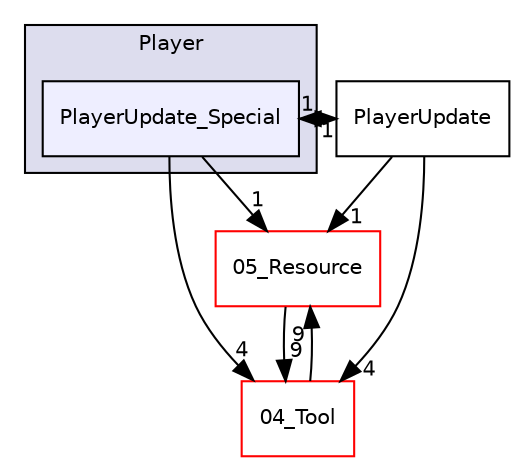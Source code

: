 digraph "C:/HAL/PG関係/03_作成プログラム/03_HAL授業/就職作品/Project/source/03_Object/3D/Player/PlayerUpdate_Special" {
  compound=true
  node [ fontsize="10", fontname="Helvetica"];
  edge [ labelfontsize="10", labelfontname="Helvetica"];
  subgraph clusterdir_5e115f3b25cc5f2cc1bddec10688de55 {
    graph [ bgcolor="#ddddee", pencolor="black", label="Player" fontname="Helvetica", fontsize="10", URL="dir_5e115f3b25cc5f2cc1bddec10688de55.html"]
  dir_3c30da9c0a7ed116ee5f29671f4bc2f0 [shape=box, label="PlayerUpdate_Special", style="filled", fillcolor="#eeeeff", pencolor="black", URL="dir_3c30da9c0a7ed116ee5f29671f4bc2f0.html"];
  }
  dir_6e58c436369e4a795ef16d3c489c4702 [shape=box label="05_Resource" fillcolor="white" style="filled" color="red" URL="dir_6e58c436369e4a795ef16d3c489c4702.html"];
  dir_8eed6a936a795cfd91425f3337dafb85 [shape=box label="PlayerUpdate" URL="dir_8eed6a936a795cfd91425f3337dafb85.html"];
  dir_48bb4aacea20c6a8378e1408d864b090 [shape=box label="04_Tool" fillcolor="white" style="filled" color="red" URL="dir_48bb4aacea20c6a8378e1408d864b090.html"];
  dir_6e58c436369e4a795ef16d3c489c4702->dir_48bb4aacea20c6a8378e1408d864b090 [headlabel="9", labeldistance=1.5 headhref="dir_000158_000080.html"];
  dir_3c30da9c0a7ed116ee5f29671f4bc2f0->dir_6e58c436369e4a795ef16d3c489c4702 [headlabel="1", labeldistance=1.5 headhref="dir_000072_000158.html"];
  dir_3c30da9c0a7ed116ee5f29671f4bc2f0->dir_8eed6a936a795cfd91425f3337dafb85 [headlabel="1", labeldistance=1.5 headhref="dir_000072_000071.html"];
  dir_3c30da9c0a7ed116ee5f29671f4bc2f0->dir_48bb4aacea20c6a8378e1408d864b090 [headlabel="4", labeldistance=1.5 headhref="dir_000072_000080.html"];
  dir_8eed6a936a795cfd91425f3337dafb85->dir_6e58c436369e4a795ef16d3c489c4702 [headlabel="1", labeldistance=1.5 headhref="dir_000071_000158.html"];
  dir_8eed6a936a795cfd91425f3337dafb85->dir_3c30da9c0a7ed116ee5f29671f4bc2f0 [headlabel="1", labeldistance=1.5 headhref="dir_000071_000072.html"];
  dir_8eed6a936a795cfd91425f3337dafb85->dir_48bb4aacea20c6a8378e1408d864b090 [headlabel="4", labeldistance=1.5 headhref="dir_000071_000080.html"];
  dir_48bb4aacea20c6a8378e1408d864b090->dir_6e58c436369e4a795ef16d3c489c4702 [headlabel="9", labeldistance=1.5 headhref="dir_000080_000158.html"];
}
